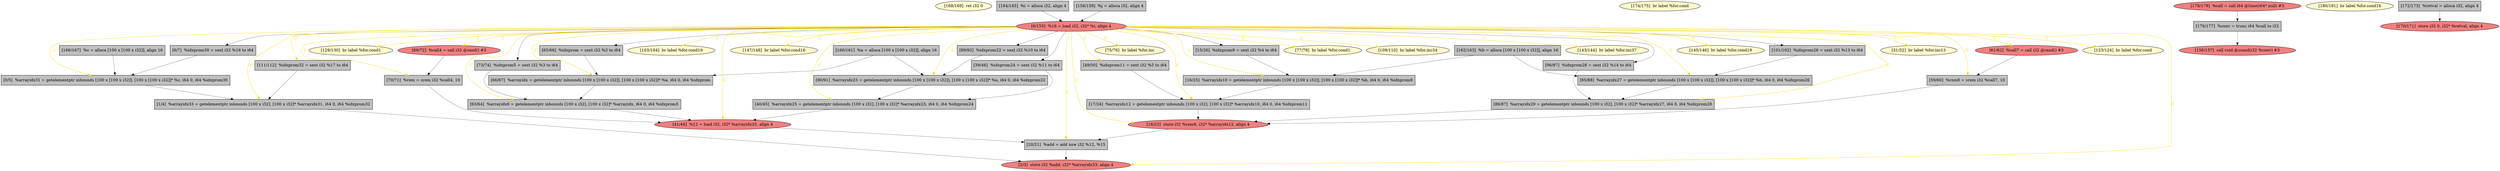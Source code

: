
digraph G {


node246 [fillcolor=lemonchiffon,label="[168/169]  ret i32 0",shape=ellipse,style=filled ]
node245 [fillcolor=grey,label="[160/161]  %a = alloca [100 x [100 x i32]], align 16",shape=rectangle,style=filled ]
node244 [fillcolor=grey,label="[90/91]  %arrayidx23 = getelementptr inbounds [100 x [100 x i32]], [100 x [100 x i32]]* %a, i64 0, i64 %idxprom22",shape=rectangle,style=filled ]
node243 [fillcolor=grey,label="[63/64]  %arrayidx6 = getelementptr inbounds [100 x i32], [100 x i32]* %arrayidx, i64 0, i64 %idxprom5",shape=rectangle,style=filled ]
node241 [fillcolor=lemonchiffon,label="[174/175]  br label %for.cond",shape=ellipse,style=filled ]
node240 [fillcolor=grey,label="[166/167]  %c = alloca [100 x [100 x i32]], align 16",shape=rectangle,style=filled ]
node239 [fillcolor=grey,label="[39/46]  %idxprom24 = sext i32 %11 to i64",shape=rectangle,style=filled ]
node237 [fillcolor=lemonchiffon,label="[129/130]  br label %for.cond1",shape=ellipse,style=filled ]
node235 [fillcolor=grey,label="[162/163]  %b = alloca [100 x [100 x i32]], align 16",shape=rectangle,style=filled ]
node236 [fillcolor=lightcoral,label="[156/157]  call void @srand(i32 %conv) #3",shape=ellipse,style=filled ]
node233 [fillcolor=grey,label="[15/26]  %idxprom9 = sext i32 %4 to i64",shape=rectangle,style=filled ]
node212 [fillcolor=lightcoral,label="[8/155]  %16 = load i32, i32* %i, align 4",shape=ellipse,style=filled ]
node200 [fillcolor=grey,label="[164/165]  %i = alloca i32, align 4",shape=rectangle,style=filled ]
node234 [fillcolor=lightcoral,label="[18/23]  store i32 %rem8, i32* %arrayidx12, align 4",shape=ellipse,style=filled ]
node209 [fillcolor=grey,label="[20/21]  %add = add nsw i32 %12, %15",shape=rectangle,style=filled ]
node228 [fillcolor=lightcoral,label="[178/179]  %call = call i64 @time(i64* null) #3",shape=ellipse,style=filled ]
node205 [fillcolor=grey,label="[96/97]  %idxprom28 = sext i32 %14 to i64",shape=rectangle,style=filled ]
node203 [fillcolor=grey,label="[85/88]  %arrayidx27 = getelementptr inbounds [100 x [100 x i32]], [100 x [100 x i32]]* %b, i64 0, i64 %idxprom26",shape=rectangle,style=filled ]
node211 [fillcolor=lemonchiffon,label="[180/181]  br label %for.cond16",shape=ellipse,style=filled ]
node226 [fillcolor=lemonchiffon,label="[103/104]  br label %for.cond19",shape=ellipse,style=filled ]
node197 [fillcolor=grey,label="[70/71]  %rem = srem i32 %call4, 10",shape=rectangle,style=filled ]
node247 [fillcolor=lemonchiffon,label="[147/148]  br label %for.cond16",shape=ellipse,style=filled ]
node227 [fillcolor=grey,label="[6/7]  %idxprom30 = sext i32 %16 to i64",shape=rectangle,style=filled ]
node206 [fillcolor=grey,label="[101/102]  %idxprom26 = sext i32 %13 to i64",shape=rectangle,style=filled ]
node216 [fillcolor=grey,label="[1/4]  %arrayidx33 = getelementptr inbounds [100 x i32], [100 x i32]* %arrayidx31, i64 0, i64 %idxprom32",shape=rectangle,style=filled ]
node204 [fillcolor=grey,label="[89/92]  %idxprom22 = sext i32 %10 to i64",shape=rectangle,style=filled ]
node217 [fillcolor=lightcoral,label="[170/171]  store i32 0, i32* %retval, align 4",shape=ellipse,style=filled ]
node201 [fillcolor=grey,label="[86/87]  %arrayidx29 = getelementptr inbounds [100 x i32], [100 x i32]* %arrayidx27, i64 0, i64 %idxprom28",shape=rectangle,style=filled ]
node238 [fillcolor=grey,label="[66/67]  %arrayidx = getelementptr inbounds [100 x [100 x i32]], [100 x [100 x i32]]* %a, i64 0, i64 %idxprom",shape=rectangle,style=filled ]
node214 [fillcolor=lightcoral,label="[61/62]  %call7 = call i32 @rand() #3",shape=ellipse,style=filled ]
node215 [fillcolor=grey,label="[59/60]  %rem8 = srem i32 %call7, 10",shape=rectangle,style=filled ]
node222 [fillcolor=lemonchiffon,label="[75/76]  br label %for.inc",shape=ellipse,style=filled ]
node207 [fillcolor=grey,label="[111/112]  %idxprom32 = sext i32 %17 to i64",shape=rectangle,style=filled ]
node242 [fillcolor=grey,label="[65/68]  %idxprom = sext i32 %2 to i64",shape=rectangle,style=filled ]
node199 [fillcolor=lightcoral,label="[69/72]  %call4 = call i32 @rand() #3",shape=ellipse,style=filled ]
node208 [fillcolor=lemonchiffon,label="[77/78]  br label %for.cond1",shape=ellipse,style=filled ]
node202 [fillcolor=lemonchiffon,label="[109/110]  br label %for.inc34",shape=ellipse,style=filled ]
node213 [fillcolor=grey,label="[158/159]  %j = alloca i32, align 4",shape=rectangle,style=filled ]
node198 [fillcolor=lightcoral,label="[2/3]  store i32 %add, i32* %arrayidx33, align 4",shape=ellipse,style=filled ]
node230 [fillcolor=lemonchiffon,label="[143/144]  br label %for.inc37",shape=ellipse,style=filled ]
node218 [fillcolor=grey,label="[49/50]  %idxprom11 = sext i32 %5 to i64",shape=rectangle,style=filled ]
node220 [fillcolor=grey,label="[0/5]  %arrayidx31 = getelementptr inbounds [100 x [100 x i32]], [100 x [100 x i32]]* %c, i64 0, i64 %idxprom30",shape=rectangle,style=filled ]
node248 [fillcolor=grey,label="[176/177]  %conv = trunc i64 %call to i32",shape=rectangle,style=filled ]
node221 [fillcolor=lemonchiffon,label="[145/146]  br label %for.cond19",shape=ellipse,style=filled ]
node223 [fillcolor=grey,label="[73/74]  %idxprom5 = sext i32 %3 to i64",shape=rectangle,style=filled ]
node224 [fillcolor=grey,label="[16/25]  %arrayidx10 = getelementptr inbounds [100 x [100 x i32]], [100 x [100 x i32]]* %b, i64 0, i64 %idxprom9",shape=rectangle,style=filled ]
node225 [fillcolor=lemonchiffon,label="[31/32]  br label %for.inc13",shape=ellipse,style=filled ]
node229 [fillcolor=grey,label="[172/173]  %retval = alloca i32, align 4",shape=rectangle,style=filled ]
node219 [fillcolor=lightcoral,label="[41/44]  %12 = load i32, i32* %arrayidx25, align 4",shape=ellipse,style=filled ]
node231 [fillcolor=grey,label="[17/24]  %arrayidx12 = getelementptr inbounds [100 x i32], [100 x i32]* %arrayidx10, i64 0, i64 %idxprom11",shape=rectangle,style=filled ]
node210 [fillcolor=lemonchiffon,label="[123/124]  br label %for.cond",shape=ellipse,style=filled ]
node232 [fillcolor=grey,label="[40/45]  %arrayidx25 = getelementptr inbounds [100 x i32], [100 x i32]* %arrayidx23, i64 0, i64 %idxprom24",shape=rectangle,style=filled ]

node212->node199 [style=solid,color=gold,label="C",penwidth=1.0,fontcolor=gold ]
node234->node209 [style=solid,color=black,label="",penwidth=0.5,fontcolor=black ]
node212->node238 [style=solid,color=gold,label="C",penwidth=1.0,fontcolor=gold ]
node212->node234 [style=solid,color=gold,label="C",penwidth=1.0,fontcolor=gold ]
node212->node231 [style=solid,color=gold,label="C",penwidth=1.0,fontcolor=gold ]
node212->node201 [style=solid,color=gold,label="C",penwidth=1.0,fontcolor=gold ]
node212->node208 [style=solid,color=gold,label="C",penwidth=1.0,fontcolor=gold ]
node212->node210 [style=solid,color=gold,label="C",penwidth=1.0,fontcolor=gold ]
node212->node206 [style=solid,color=black,label="",penwidth=0.5,fontcolor=black ]
node215->node234 [style=solid,color=black,label="",penwidth=0.5,fontcolor=black ]
node212->node233 [style=solid,color=black,label="",penwidth=0.5,fontcolor=black ]
node212->node221 [style=solid,color=gold,label="C",penwidth=1.0,fontcolor=gold ]
node216->node198 [style=solid,color=black,label="",penwidth=0.5,fontcolor=black ]
node245->node244 [style=solid,color=black,label="",penwidth=0.5,fontcolor=black ]
node209->node198 [style=solid,color=black,label="",penwidth=0.5,fontcolor=black ]
node212->node219 [style=solid,color=gold,label="C",penwidth=1.0,fontcolor=gold ]
node212->node237 [style=solid,color=gold,label="C",penwidth=1.0,fontcolor=gold ]
node224->node231 [style=solid,color=black,label="",penwidth=0.5,fontcolor=black ]
node212->node239 [style=solid,color=black,label="",penwidth=0.5,fontcolor=black ]
node235->node203 [style=solid,color=black,label="",penwidth=0.5,fontcolor=black ]
node220->node216 [style=solid,color=black,label="",penwidth=0.5,fontcolor=black ]
node212->node215 [style=solid,color=gold,label="C",penwidth=1.0,fontcolor=gold ]
node212->node243 [style=solid,color=gold,label="C",penwidth=1.0,fontcolor=gold ]
node212->node227 [style=solid,color=black,label="",penwidth=0.5,fontcolor=black ]
node240->node220 [style=solid,color=black,label="",penwidth=0.5,fontcolor=black ]
node212->node242 [style=solid,color=black,label="",penwidth=0.5,fontcolor=black ]
node228->node248 [style=solid,color=black,label="",penwidth=0.5,fontcolor=black ]
node212->node225 [style=solid,color=gold,label="C",penwidth=1.0,fontcolor=gold ]
node212->node232 [style=solid,color=gold,label="C",penwidth=1.0,fontcolor=gold ]
node239->node232 [style=solid,color=black,label="",penwidth=0.5,fontcolor=black ]
node238->node243 [style=solid,color=black,label="",penwidth=0.5,fontcolor=black ]
node212->node230 [style=solid,color=gold,label="C",penwidth=1.0,fontcolor=gold ]
node212->node198 [style=solid,color=gold,label="C",penwidth=1.0,fontcolor=gold ]
node212->node203 [style=solid,color=gold,label="C",penwidth=1.0,fontcolor=gold ]
node229->node217 [style=solid,color=black,label="",penwidth=0.5,fontcolor=black ]
node212->node244 [style=solid,color=gold,label="C",penwidth=1.0,fontcolor=gold ]
node212->node207 [style=solid,color=gold,label="C",penwidth=1.0,fontcolor=gold ]
node213->node212 [style=solid,color=black,label="",penwidth=0.5,fontcolor=black ]
node244->node232 [style=solid,color=black,label="",penwidth=0.5,fontcolor=black ]
node245->node238 [style=solid,color=black,label="",penwidth=0.5,fontcolor=black ]
node212->node202 [style=solid,color=gold,label="C",penwidth=1.0,fontcolor=gold ]
node199->node197 [style=solid,color=black,label="",penwidth=0.5,fontcolor=black ]
node242->node238 [style=solid,color=black,label="",penwidth=0.5,fontcolor=black ]
node212->node205 [style=solid,color=black,label="",penwidth=0.5,fontcolor=black ]
node243->node219 [style=solid,color=black,label="",penwidth=0.5,fontcolor=black ]
node235->node224 [style=solid,color=black,label="",penwidth=0.5,fontcolor=black ]
node203->node201 [style=solid,color=black,label="",penwidth=0.5,fontcolor=black ]
node223->node243 [style=solid,color=black,label="",penwidth=0.5,fontcolor=black ]
node212->node223 [style=solid,color=black,label="",penwidth=0.5,fontcolor=black ]
node200->node212 [style=solid,color=black,label="",penwidth=0.5,fontcolor=black ]
node207->node216 [style=solid,color=black,label="",penwidth=0.5,fontcolor=black ]
node212->node247 [style=solid,color=gold,label="C",penwidth=1.0,fontcolor=gold ]
node212->node214 [style=solid,color=gold,label="C",penwidth=1.0,fontcolor=gold ]
node212->node220 [style=solid,color=gold,label="C",penwidth=1.0,fontcolor=gold ]
node232->node219 [style=solid,color=black,label="",penwidth=0.5,fontcolor=black ]
node212->node209 [style=solid,color=gold,label="C",penwidth=1.0,fontcolor=gold ]
node212->node218 [style=solid,color=gold,label="C",penwidth=1.0,fontcolor=gold ]
node212->node204 [style=solid,color=black,label="",penwidth=0.5,fontcolor=black ]
node231->node234 [style=solid,color=black,label="",penwidth=0.5,fontcolor=black ]
node214->node215 [style=solid,color=black,label="",penwidth=0.5,fontcolor=black ]
node201->node234 [style=solid,color=black,label="",penwidth=0.5,fontcolor=black ]
node212->node197 [style=solid,color=gold,label="C",penwidth=1.0,fontcolor=gold ]
node227->node220 [style=solid,color=black,label="",penwidth=0.5,fontcolor=black ]
node212->node216 [style=solid,color=gold,label="C",penwidth=1.0,fontcolor=gold ]
node204->node244 [style=solid,color=black,label="",penwidth=0.5,fontcolor=black ]
node212->node226 [style=solid,color=gold,label="C",penwidth=1.0,fontcolor=gold ]
node212->node224 [style=solid,color=gold,label="C",penwidth=1.0,fontcolor=gold ]
node205->node201 [style=solid,color=black,label="",penwidth=0.5,fontcolor=black ]
node206->node203 [style=solid,color=black,label="",penwidth=0.5,fontcolor=black ]
node248->node236 [style=solid,color=black,label="",penwidth=0.5,fontcolor=black ]
node218->node231 [style=solid,color=black,label="",penwidth=0.5,fontcolor=black ]
node197->node219 [style=solid,color=black,label="",penwidth=0.5,fontcolor=black ]
node212->node222 [style=solid,color=gold,label="C",penwidth=1.0,fontcolor=gold ]
node219->node209 [style=solid,color=black,label="",penwidth=0.5,fontcolor=black ]
node233->node224 [style=solid,color=black,label="",penwidth=0.5,fontcolor=black ]


}
